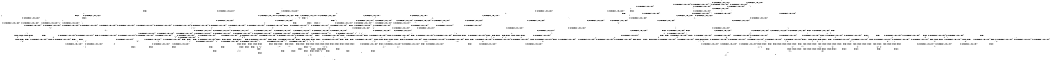 digraph BCG {
size = "7, 10.5";
center = TRUE;
node [shape = circle];
0 [peripheries = 2];
0 -> 1 [label = "EX !0 !ATOMIC_EXCH_BRANCH (1, +0, TRUE, +0, 1, TRUE) !{}"];
0 -> 2 [label = "EX !2 !ATOMIC_EXCH_BRANCH (1, +1, TRUE, +0, 2, TRUE) !{}"];
0 -> 3 [label = "EX !1 !ATOMIC_EXCH_BRANCH (1, +1, TRUE, +0, 3, TRUE) !{}"];
0 -> 4 [label = "EX !0 !ATOMIC_EXCH_BRANCH (1, +0, TRUE, +0, 1, TRUE) !{}"];
0 -> 5 [label = "EX !2 !ATOMIC_EXCH_BRANCH (1, +1, TRUE, +0, 2, TRUE) !{}"];
0 -> 6 [label = "EX !1 !ATOMIC_EXCH_BRANCH (1, +1, TRUE, +0, 3, TRUE) !{}"];
1 -> 7 [label = "EX !2 !ATOMIC_EXCH_BRANCH (1, +1, TRUE, +0, 2, TRUE) !{}"];
2 -> 8 [label = "EX !0 !ATOMIC_EXCH_BRANCH (1, +0, TRUE, +0, 1, FALSE) !{}"];
3 -> 9 [label = "EX !0 !ATOMIC_EXCH_BRANCH (1, +0, TRUE, +0, 1, FALSE) !{}"];
4 -> 1 [label = "EX !0 !ATOMIC_EXCH_BRANCH (1, +0, TRUE, +0, 1, TRUE) !{}"];
4 -> 7 [label = "EX !2 !ATOMIC_EXCH_BRANCH (1, +1, TRUE, +0, 2, TRUE) !{}"];
4 -> 10 [label = "EX !1 !ATOMIC_EXCH_BRANCH (1, +1, TRUE, +0, 3, TRUE) !{}"];
4 -> 4 [label = "EX !0 !ATOMIC_EXCH_BRANCH (1, +0, TRUE, +0, 1, TRUE) !{}"];
4 -> 11 [label = "EX !2 !ATOMIC_EXCH_BRANCH (1, +1, TRUE, +0, 2, TRUE) !{}"];
4 -> 12 [label = "EX !1 !ATOMIC_EXCH_BRANCH (1, +1, TRUE, +0, 3, TRUE) !{}"];
5 -> 8 [label = "EX !0 !ATOMIC_EXCH_BRANCH (1, +0, TRUE, +0, 1, FALSE) !{}"];
5 -> 13 [label = "EX !1 !ATOMIC_EXCH_BRANCH (1, +1, TRUE, +0, 3, FALSE) !{}"];
5 -> 14 [label = "TERMINATE !2"];
5 -> 15 [label = "EX !0 !ATOMIC_EXCH_BRANCH (1, +0, TRUE, +0, 1, FALSE) !{}"];
5 -> 16 [label = "EX !1 !ATOMIC_EXCH_BRANCH (1, +1, TRUE, +0, 3, FALSE) !{}"];
5 -> 17 [label = "TERMINATE !2"];
6 -> 9 [label = "EX !0 !ATOMIC_EXCH_BRANCH (1, +0, TRUE, +0, 1, FALSE) !{}"];
6 -> 18 [label = "EX !2 !ATOMIC_EXCH_BRANCH (1, +1, TRUE, +0, 2, FALSE) !{}"];
6 -> 19 [label = "TERMINATE !1"];
6 -> 20 [label = "EX !0 !ATOMIC_EXCH_BRANCH (1, +0, TRUE, +0, 1, FALSE) !{}"];
6 -> 21 [label = "EX !2 !ATOMIC_EXCH_BRANCH (1, +1, TRUE, +0, 2, FALSE) !{}"];
6 -> 22 [label = "TERMINATE !1"];
7 -> 8 [label = "EX !0 !ATOMIC_EXCH_BRANCH (1, +0, TRUE, +0, 1, FALSE) !{}"];
8 -> 23 [label = "EX !1 !ATOMIC_EXCH_BRANCH (1, +1, TRUE, +0, 3, TRUE) !{}"];
9 -> 23 [label = "EX !2 !ATOMIC_EXCH_BRANCH (1, +1, TRUE, +0, 2, TRUE) !{}"];
10 -> 9 [label = "EX !0 !ATOMIC_EXCH_BRANCH (1, +0, TRUE, +0, 1, FALSE) !{}"];
11 -> 8 [label = "EX !0 !ATOMIC_EXCH_BRANCH (1, +0, TRUE, +0, 1, FALSE) !{}"];
11 -> 24 [label = "EX !1 !ATOMIC_EXCH_BRANCH (1, +1, TRUE, +0, 3, FALSE) !{}"];
11 -> 25 [label = "TERMINATE !2"];
11 -> 15 [label = "EX !0 !ATOMIC_EXCH_BRANCH (1, +0, TRUE, +0, 1, FALSE) !{}"];
11 -> 26 [label = "EX !1 !ATOMIC_EXCH_BRANCH (1, +1, TRUE, +0, 3, FALSE) !{}"];
11 -> 27 [label = "TERMINATE !2"];
12 -> 9 [label = "EX !0 !ATOMIC_EXCH_BRANCH (1, +0, TRUE, +0, 1, FALSE) !{}"];
12 -> 28 [label = "EX !2 !ATOMIC_EXCH_BRANCH (1, +1, TRUE, +0, 2, FALSE) !{}"];
12 -> 29 [label = "TERMINATE !1"];
12 -> 20 [label = "EX !0 !ATOMIC_EXCH_BRANCH (1, +0, TRUE, +0, 1, FALSE) !{}"];
12 -> 30 [label = "EX !2 !ATOMIC_EXCH_BRANCH (1, +1, TRUE, +0, 2, FALSE) !{}"];
12 -> 31 [label = "TERMINATE !1"];
13 -> 32 [label = "EX !1 !ATOMIC_EXCH_BRANCH (1, +0, TRUE, +1, 1, TRUE) !{}"];
14 -> 33 [label = "EX !0 !ATOMIC_EXCH_BRANCH (1, +0, TRUE, +0, 1, FALSE) !{}"];
15 -> 23 [label = "EX !1 !ATOMIC_EXCH_BRANCH (1, +1, TRUE, +0, 3, TRUE) !{}"];
15 -> 34 [label = "TERMINATE !0"];
15 -> 35 [label = "TERMINATE !2"];
15 -> 36 [label = "EX !1 !ATOMIC_EXCH_BRANCH (1, +1, TRUE, +0, 3, TRUE) !{}"];
15 -> 37 [label = "TERMINATE !0"];
15 -> 38 [label = "TERMINATE !2"];
16 -> 32 [label = "EX !1 !ATOMIC_EXCH_BRANCH (1, +0, TRUE, +1, 1, TRUE) !{}"];
16 -> 39 [label = "EX !0 !ATOMIC_EXCH_BRANCH (1, +0, TRUE, +0, 1, FALSE) !{}"];
16 -> 40 [label = "TERMINATE !2"];
16 -> 41 [label = "EX !1 !ATOMIC_EXCH_BRANCH (1, +0, TRUE, +1, 1, TRUE) !{}"];
16 -> 42 [label = "EX !0 !ATOMIC_EXCH_BRANCH (1, +0, TRUE, +0, 1, FALSE) !{}"];
16 -> 43 [label = "TERMINATE !2"];
17 -> 33 [label = "EX !0 !ATOMIC_EXCH_BRANCH (1, +0, TRUE, +0, 1, FALSE) !{}"];
17 -> 44 [label = "EX !1 !ATOMIC_EXCH_BRANCH (1, +1, TRUE, +0, 3, FALSE) !{}"];
17 -> 45 [label = "EX !0 !ATOMIC_EXCH_BRANCH (1, +0, TRUE, +0, 1, FALSE) !{}"];
17 -> 46 [label = "EX !1 !ATOMIC_EXCH_BRANCH (1, +1, TRUE, +0, 3, FALSE) !{}"];
18 -> 47 [label = "EX !0 !ATOMIC_EXCH_BRANCH (1, +0, TRUE, +0, 1, FALSE) !{}"];
19 -> 48 [label = "EX !0 !ATOMIC_EXCH_BRANCH (1, +0, TRUE, +0, 1, FALSE) !{}"];
20 -> 23 [label = "EX !2 !ATOMIC_EXCH_BRANCH (1, +1, TRUE, +0, 2, TRUE) !{}"];
20 -> 49 [label = "TERMINATE !0"];
20 -> 50 [label = "TERMINATE !1"];
20 -> 36 [label = "EX !2 !ATOMIC_EXCH_BRANCH (1, +1, TRUE, +0, 2, TRUE) !{}"];
20 -> 51 [label = "TERMINATE !0"];
20 -> 52 [label = "TERMINATE !1"];
21 -> 47 [label = "EX !0 !ATOMIC_EXCH_BRANCH (1, +0, TRUE, +0, 1, FALSE) !{}"];
21 -> 53 [label = "TERMINATE !2"];
21 -> 54 [label = "TERMINATE !1"];
21 -> 55 [label = "EX !0 !ATOMIC_EXCH_BRANCH (1, +0, TRUE, +0, 1, FALSE) !{}"];
21 -> 56 [label = "TERMINATE !2"];
21 -> 57 [label = "TERMINATE !1"];
22 -> 48 [label = "EX !0 !ATOMIC_EXCH_BRANCH (1, +0, TRUE, +0, 1, FALSE) !{}"];
22 -> 58 [label = "EX !2 !ATOMIC_EXCH_BRANCH (1, +1, TRUE, +0, 2, FALSE) !{}"];
22 -> 59 [label = "EX !0 !ATOMIC_EXCH_BRANCH (1, +0, TRUE, +0, 1, FALSE) !{}"];
22 -> 60 [label = "EX !2 !ATOMIC_EXCH_BRANCH (1, +1, TRUE, +0, 2, FALSE) !{}"];
23 -> 61 [label = "TERMINATE !0"];
24 -> 39 [label = "EX !0 !ATOMIC_EXCH_BRANCH (1, +0, TRUE, +0, 1, FALSE) !{}"];
25 -> 62 [label = "EX !1 !ATOMIC_EXCH_BRANCH (1, +1, TRUE, +0, 3, FALSE) !{}"];
26 -> 39 [label = "EX !0 !ATOMIC_EXCH_BRANCH (1, +0, TRUE, +0, 1, FALSE) !{}"];
26 -> 63 [label = "EX !1 !ATOMIC_EXCH_BRANCH (1, +0, TRUE, +1, 1, TRUE) !{}"];
26 -> 64 [label = "TERMINATE !2"];
26 -> 42 [label = "EX !0 !ATOMIC_EXCH_BRANCH (1, +0, TRUE, +0, 1, FALSE) !{}"];
26 -> 65 [label = "EX !1 !ATOMIC_EXCH_BRANCH (1, +0, TRUE, +1, 1, TRUE) !{}"];
26 -> 66 [label = "TERMINATE !2"];
27 -> 62 [label = "EX !1 !ATOMIC_EXCH_BRANCH (1, +1, TRUE, +0, 3, FALSE) !{}"];
27 -> 33 [label = "EX !0 !ATOMIC_EXCH_BRANCH (1, +0, TRUE, +0, 1, FALSE) !{}"];
27 -> 67 [label = "EX !1 !ATOMIC_EXCH_BRANCH (1, +1, TRUE, +0, 3, FALSE) !{}"];
27 -> 45 [label = "EX !0 !ATOMIC_EXCH_BRANCH (1, +0, TRUE, +0, 1, FALSE) !{}"];
28 -> 47 [label = "EX !0 !ATOMIC_EXCH_BRANCH (1, +0, TRUE, +0, 1, FALSE) !{}"];
29 -> 68 [label = "EX !2 !ATOMIC_EXCH_BRANCH (1, +1, TRUE, +0, 2, FALSE) !{}"];
30 -> 47 [label = "EX !0 !ATOMIC_EXCH_BRANCH (1, +0, TRUE, +0, 1, FALSE) !{}"];
30 -> 69 [label = "TERMINATE !2"];
30 -> 70 [label = "TERMINATE !1"];
30 -> 55 [label = "EX !0 !ATOMIC_EXCH_BRANCH (1, +0, TRUE, +0, 1, FALSE) !{}"];
30 -> 71 [label = "TERMINATE !2"];
30 -> 72 [label = "TERMINATE !1"];
31 -> 68 [label = "EX !2 !ATOMIC_EXCH_BRANCH (1, +1, TRUE, +0, 2, FALSE) !{}"];
31 -> 48 [label = "EX !0 !ATOMIC_EXCH_BRANCH (1, +0, TRUE, +0, 1, FALSE) !{}"];
31 -> 73 [label = "EX !2 !ATOMIC_EXCH_BRANCH (1, +1, TRUE, +0, 2, FALSE) !{}"];
31 -> 59 [label = "EX !0 !ATOMIC_EXCH_BRANCH (1, +0, TRUE, +0, 1, FALSE) !{}"];
32 -> 74 [label = "EX !1 !ATOMIC_EXCH_BRANCH (1, +1, TRUE, +0, 3, TRUE) !{}"];
33 -> 75 [label = "EX !1 !ATOMIC_EXCH_BRANCH (1, +1, TRUE, +0, 3, TRUE) !{}"];
34 -> 76 [label = "EX !1 !ATOMIC_EXCH_BRANCH (1, +1, TRUE, +0, 3, TRUE) !{}"];
35 -> 75 [label = "EX !1 !ATOMIC_EXCH_BRANCH (1, +1, TRUE, +0, 3, TRUE) !{}"];
36 -> 61 [label = "TERMINATE !0"];
36 -> 77 [label = "TERMINATE !2"];
36 -> 78 [label = "TERMINATE !1"];
36 -> 79 [label = "TERMINATE !0"];
36 -> 80 [label = "TERMINATE !2"];
36 -> 81 [label = "TERMINATE !1"];
37 -> 76 [label = "EX !1 !ATOMIC_EXCH_BRANCH (1, +1, TRUE, +0, 3, TRUE) !{}"];
37 -> 82 [label = "TERMINATE !2"];
37 -> 83 [label = "EX !1 !ATOMIC_EXCH_BRANCH (1, +1, TRUE, +0, 3, TRUE) !{}"];
37 -> 84 [label = "TERMINATE !2"];
38 -> 75 [label = "EX !1 !ATOMIC_EXCH_BRANCH (1, +1, TRUE, +0, 3, TRUE) !{}"];
38 -> 82 [label = "TERMINATE !0"];
38 -> 85 [label = "EX !1 !ATOMIC_EXCH_BRANCH (1, +1, TRUE, +0, 3, TRUE) !{}"];
38 -> 84 [label = "TERMINATE !0"];
39 -> 86 [label = "EX !1 !ATOMIC_EXCH_BRANCH (1, +0, TRUE, +1, 1, FALSE) !{}"];
40 -> 87 [label = "EX !0 !ATOMIC_EXCH_BRANCH (1, +0, TRUE, +0, 1, FALSE) !{}"];
41 -> 74 [label = "EX !1 !ATOMIC_EXCH_BRANCH (1, +1, TRUE, +0, 3, TRUE) !{}"];
41 -> 88 [label = "EX !0 !ATOMIC_EXCH_BRANCH (1, +0, TRUE, +0, 1, TRUE) !{}"];
41 -> 89 [label = "TERMINATE !2"];
41 -> 90 [label = "EX !1 !ATOMIC_EXCH_BRANCH (1, +1, TRUE, +0, 3, TRUE) !{}"];
41 -> 91 [label = "EX !0 !ATOMIC_EXCH_BRANCH (1, +0, TRUE, +0, 1, TRUE) !{}"];
41 -> 92 [label = "TERMINATE !2"];
42 -> 86 [label = "EX !1 !ATOMIC_EXCH_BRANCH (1, +0, TRUE, +1, 1, FALSE) !{}"];
42 -> 93 [label = "TERMINATE !0"];
42 -> 94 [label = "TERMINATE !2"];
42 -> 95 [label = "EX !1 !ATOMIC_EXCH_BRANCH (1, +0, TRUE, +1, 1, FALSE) !{}"];
42 -> 96 [label = "TERMINATE !0"];
42 -> 97 [label = "TERMINATE !2"];
43 -> 87 [label = "EX !0 !ATOMIC_EXCH_BRANCH (1, +0, TRUE, +0, 1, FALSE) !{}"];
43 -> 98 [label = "EX !1 !ATOMIC_EXCH_BRANCH (1, +0, TRUE, +1, 1, TRUE) !{}"];
43 -> 99 [label = "EX !0 !ATOMIC_EXCH_BRANCH (1, +0, TRUE, +0, 1, FALSE) !{}"];
43 -> 100 [label = "EX !1 !ATOMIC_EXCH_BRANCH (1, +0, TRUE, +1, 1, TRUE) !{}"];
44 -> 98 [label = "EX !1 !ATOMIC_EXCH_BRANCH (1, +0, TRUE, +1, 1, TRUE) !{}"];
45 -> 75 [label = "EX !1 !ATOMIC_EXCH_BRANCH (1, +1, TRUE, +0, 3, TRUE) !{}"];
45 -> 82 [label = "TERMINATE !0"];
45 -> 85 [label = "EX !1 !ATOMIC_EXCH_BRANCH (1, +1, TRUE, +0, 3, TRUE) !{}"];
45 -> 84 [label = "TERMINATE !0"];
46 -> 98 [label = "EX !1 !ATOMIC_EXCH_BRANCH (1, +0, TRUE, +1, 1, TRUE) !{}"];
46 -> 87 [label = "EX !0 !ATOMIC_EXCH_BRANCH (1, +0, TRUE, +0, 1, FALSE) !{}"];
46 -> 100 [label = "EX !1 !ATOMIC_EXCH_BRANCH (1, +0, TRUE, +1, 1, TRUE) !{}"];
46 -> 99 [label = "EX !0 !ATOMIC_EXCH_BRANCH (1, +0, TRUE, +0, 1, FALSE) !{}"];
47 -> 101 [label = "TERMINATE !0"];
48 -> 102 [label = "EX !2 !ATOMIC_EXCH_BRANCH (1, +1, TRUE, +0, 2, TRUE) !{}"];
49 -> 76 [label = "EX !2 !ATOMIC_EXCH_BRANCH (1, +1, TRUE, +0, 2, TRUE) !{}"];
50 -> 102 [label = "EX !2 !ATOMIC_EXCH_BRANCH (1, +1, TRUE, +0, 2, TRUE) !{}"];
51 -> 76 [label = "EX !2 !ATOMIC_EXCH_BRANCH (1, +1, TRUE, +0, 2, TRUE) !{}"];
51 -> 103 [label = "TERMINATE !1"];
51 -> 83 [label = "EX !2 !ATOMIC_EXCH_BRANCH (1, +1, TRUE, +0, 2, TRUE) !{}"];
51 -> 104 [label = "TERMINATE !1"];
52 -> 102 [label = "EX !2 !ATOMIC_EXCH_BRANCH (1, +1, TRUE, +0, 2, TRUE) !{}"];
52 -> 103 [label = "TERMINATE !0"];
52 -> 105 [label = "EX !2 !ATOMIC_EXCH_BRANCH (1, +1, TRUE, +0, 2, TRUE) !{}"];
52 -> 104 [label = "TERMINATE !0"];
53 -> 106 [label = "EX !0 !ATOMIC_EXCH_BRANCH (1, +0, TRUE, +0, 1, FALSE) !{}"];
54 -> 107 [label = "EX !0 !ATOMIC_EXCH_BRANCH (1, +0, TRUE, +0, 1, FALSE) !{}"];
55 -> 101 [label = "TERMINATE !0"];
55 -> 108 [label = "TERMINATE !2"];
55 -> 109 [label = "TERMINATE !1"];
55 -> 110 [label = "TERMINATE !0"];
55 -> 111 [label = "TERMINATE !2"];
55 -> 112 [label = "TERMINATE !1"];
56 -> 106 [label = "EX !0 !ATOMIC_EXCH_BRANCH (1, +0, TRUE, +0, 1, FALSE) !{}"];
56 -> 113 [label = "TERMINATE !1"];
56 -> 114 [label = "EX !0 !ATOMIC_EXCH_BRANCH (1, +0, TRUE, +0, 1, FALSE) !{}"];
56 -> 115 [label = "TERMINATE !1"];
57 -> 107 [label = "EX !0 !ATOMIC_EXCH_BRANCH (1, +0, TRUE, +0, 1, FALSE) !{}"];
57 -> 113 [label = "TERMINATE !2"];
57 -> 116 [label = "EX !0 !ATOMIC_EXCH_BRANCH (1, +0, TRUE, +0, 1, FALSE) !{}"];
57 -> 115 [label = "TERMINATE !2"];
58 -> 107 [label = "EX !0 !ATOMIC_EXCH_BRANCH (1, +0, TRUE, +0, 1, FALSE) !{}"];
59 -> 102 [label = "EX !2 !ATOMIC_EXCH_BRANCH (1, +1, TRUE, +0, 2, TRUE) !{}"];
59 -> 103 [label = "TERMINATE !0"];
59 -> 105 [label = "EX !2 !ATOMIC_EXCH_BRANCH (1, +1, TRUE, +0, 2, TRUE) !{}"];
59 -> 104 [label = "TERMINATE !0"];
60 -> 107 [label = "EX !0 !ATOMIC_EXCH_BRANCH (1, +0, TRUE, +0, 1, FALSE) !{}"];
60 -> 113 [label = "TERMINATE !2"];
60 -> 116 [label = "EX !0 !ATOMIC_EXCH_BRANCH (1, +0, TRUE, +0, 1, FALSE) !{}"];
60 -> 115 [label = "TERMINATE !2"];
61 -> 117 [label = "TERMINATE !2"];
62 -> 87 [label = "EX !0 !ATOMIC_EXCH_BRANCH (1, +0, TRUE, +0, 1, FALSE) !{}"];
63 -> 88 [label = "EX !0 !ATOMIC_EXCH_BRANCH (1, +0, TRUE, +0, 1, TRUE) !{}"];
64 -> 87 [label = "EX !0 !ATOMIC_EXCH_BRANCH (1, +0, TRUE, +0, 1, FALSE) !{}"];
65 -> 88 [label = "EX !0 !ATOMIC_EXCH_BRANCH (1, +0, TRUE, +0, 1, TRUE) !{}"];
65 -> 118 [label = "EX !1 !ATOMIC_EXCH_BRANCH (1, +1, TRUE, +0, 3, TRUE) !{}"];
65 -> 119 [label = "TERMINATE !2"];
65 -> 91 [label = "EX !0 !ATOMIC_EXCH_BRANCH (1, +0, TRUE, +0, 1, TRUE) !{}"];
65 -> 120 [label = "EX !1 !ATOMIC_EXCH_BRANCH (1, +1, TRUE, +0, 3, TRUE) !{}"];
65 -> 121 [label = "TERMINATE !2"];
66 -> 87 [label = "EX !0 !ATOMIC_EXCH_BRANCH (1, +0, TRUE, +0, 1, FALSE) !{}"];
66 -> 122 [label = "EX !1 !ATOMIC_EXCH_BRANCH (1, +0, TRUE, +1, 1, TRUE) !{}"];
66 -> 99 [label = "EX !0 !ATOMIC_EXCH_BRANCH (1, +0, TRUE, +0, 1, FALSE) !{}"];
66 -> 123 [label = "EX !1 !ATOMIC_EXCH_BRANCH (1, +0, TRUE, +1, 1, TRUE) !{}"];
67 -> 87 [label = "EX !0 !ATOMIC_EXCH_BRANCH (1, +0, TRUE, +0, 1, FALSE) !{}"];
67 -> 122 [label = "EX !1 !ATOMIC_EXCH_BRANCH (1, +0, TRUE, +1, 1, TRUE) !{}"];
67 -> 99 [label = "EX !0 !ATOMIC_EXCH_BRANCH (1, +0, TRUE, +0, 1, FALSE) !{}"];
67 -> 123 [label = "EX !1 !ATOMIC_EXCH_BRANCH (1, +0, TRUE, +1, 1, TRUE) !{}"];
68 -> 107 [label = "EX !0 !ATOMIC_EXCH_BRANCH (1, +0, TRUE, +0, 1, FALSE) !{}"];
69 -> 124 [label = "TERMINATE !1"];
70 -> 124 [label = "TERMINATE !2"];
71 -> 124 [label = "TERMINATE !1"];
71 -> 106 [label = "EX !0 !ATOMIC_EXCH_BRANCH (1, +0, TRUE, +0, 1, FALSE) !{}"];
71 -> 125 [label = "TERMINATE !1"];
71 -> 114 [label = "EX !0 !ATOMIC_EXCH_BRANCH (1, +0, TRUE, +0, 1, FALSE) !{}"];
72 -> 124 [label = "TERMINATE !2"];
72 -> 107 [label = "EX !0 !ATOMIC_EXCH_BRANCH (1, +0, TRUE, +0, 1, FALSE) !{}"];
72 -> 125 [label = "TERMINATE !2"];
72 -> 116 [label = "EX !0 !ATOMIC_EXCH_BRANCH (1, +0, TRUE, +0, 1, FALSE) !{}"];
73 -> 107 [label = "EX !0 !ATOMIC_EXCH_BRANCH (1, +0, TRUE, +0, 1, FALSE) !{}"];
73 -> 124 [label = "TERMINATE !2"];
73 -> 116 [label = "EX !0 !ATOMIC_EXCH_BRANCH (1, +0, TRUE, +0, 1, FALSE) !{}"];
73 -> 125 [label = "TERMINATE !2"];
74 -> 47 [label = "EX !0 !ATOMIC_EXCH_BRANCH (1, +0, TRUE, +0, 1, FALSE) !{}"];
75 -> 117 [label = "TERMINATE !0"];
76 -> 117 [label = "TERMINATE !2"];
77 -> 117 [label = "TERMINATE !0"];
78 -> 126 [label = "TERMINATE !0"];
79 -> 117 [label = "TERMINATE !2"];
79 -> 126 [label = "TERMINATE !1"];
79 -> 127 [label = "TERMINATE !2"];
79 -> 128 [label = "TERMINATE !1"];
80 -> 117 [label = "TERMINATE !0"];
80 -> 129 [label = "TERMINATE !1"];
80 -> 127 [label = "TERMINATE !0"];
80 -> 130 [label = "TERMINATE !1"];
81 -> 126 [label = "TERMINATE !0"];
81 -> 129 [label = "TERMINATE !2"];
81 -> 128 [label = "TERMINATE !0"];
81 -> 130 [label = "TERMINATE !2"];
82 -> 131 [label = "EX !1 !ATOMIC_EXCH_BRANCH (1, +1, TRUE, +0, 3, TRUE) !{}"];
83 -> 117 [label = "TERMINATE !2"];
83 -> 126 [label = "TERMINATE !1"];
83 -> 127 [label = "TERMINATE !2"];
83 -> 128 [label = "TERMINATE !1"];
84 -> 131 [label = "EX !1 !ATOMIC_EXCH_BRANCH (1, +1, TRUE, +0, 3, TRUE) !{}"];
84 -> 132 [label = "EX !1 !ATOMIC_EXCH_BRANCH (1, +1, TRUE, +0, 3, TRUE) !{}"];
85 -> 117 [label = "TERMINATE !0"];
85 -> 129 [label = "TERMINATE !1"];
85 -> 127 [label = "TERMINATE !0"];
85 -> 130 [label = "TERMINATE !1"];
86 -> 101 [label = "TERMINATE !0"];
87 -> 133 [label = "EX !1 !ATOMIC_EXCH_BRANCH (1, +0, TRUE, +1, 1, FALSE) !{}"];
88 -> 118 [label = "EX !1 !ATOMIC_EXCH_BRANCH (1, +1, TRUE, +0, 3, TRUE) !{}"];
89 -> 134 [label = "EX !0 !ATOMIC_EXCH_BRANCH (1, +0, TRUE, +0, 1, TRUE) !{}"];
90 -> 47 [label = "EX !0 !ATOMIC_EXCH_BRANCH (1, +0, TRUE, +0, 1, FALSE) !{}"];
90 -> 53 [label = "TERMINATE !2"];
90 -> 54 [label = "TERMINATE !1"];
90 -> 55 [label = "EX !0 !ATOMIC_EXCH_BRANCH (1, +0, TRUE, +0, 1, FALSE) !{}"];
90 -> 56 [label = "TERMINATE !2"];
90 -> 57 [label = "TERMINATE !1"];
91 -> 88 [label = "EX !0 !ATOMIC_EXCH_BRANCH (1, +0, TRUE, +0, 1, TRUE) !{}"];
91 -> 118 [label = "EX !1 !ATOMIC_EXCH_BRANCH (1, +1, TRUE, +0, 3, TRUE) !{}"];
91 -> 119 [label = "TERMINATE !2"];
91 -> 91 [label = "EX !0 !ATOMIC_EXCH_BRANCH (1, +0, TRUE, +0, 1, TRUE) !{}"];
91 -> 120 [label = "EX !1 !ATOMIC_EXCH_BRANCH (1, +1, TRUE, +0, 3, TRUE) !{}"];
91 -> 121 [label = "TERMINATE !2"];
92 -> 134 [label = "EX !0 !ATOMIC_EXCH_BRANCH (1, +0, TRUE, +0, 1, TRUE) !{}"];
92 -> 135 [label = "EX !1 !ATOMIC_EXCH_BRANCH (1, +1, TRUE, +0, 3, TRUE) !{}"];
92 -> 136 [label = "EX !0 !ATOMIC_EXCH_BRANCH (1, +0, TRUE, +0, 1, TRUE) !{}"];
92 -> 137 [label = "EX !1 !ATOMIC_EXCH_BRANCH (1, +1, TRUE, +0, 3, TRUE) !{}"];
93 -> 138 [label = "TERMINATE !2"];
94 -> 138 [label = "TERMINATE !0"];
95 -> 101 [label = "TERMINATE !0"];
95 -> 108 [label = "TERMINATE !2"];
95 -> 109 [label = "TERMINATE !1"];
95 -> 110 [label = "TERMINATE !0"];
95 -> 111 [label = "TERMINATE !2"];
95 -> 112 [label = "TERMINATE !1"];
96 -> 138 [label = "TERMINATE !2"];
96 -> 139 [label = "EX !1 !ATOMIC_EXCH_BRANCH (1, +0, TRUE, +1, 1, FALSE) !{}"];
96 -> 140 [label = "TERMINATE !2"];
96 -> 141 [label = "EX !1 !ATOMIC_EXCH_BRANCH (1, +0, TRUE, +1, 1, FALSE) !{}"];
97 -> 138 [label = "TERMINATE !0"];
97 -> 133 [label = "EX !1 !ATOMIC_EXCH_BRANCH (1, +0, TRUE, +1, 1, FALSE) !{}"];
97 -> 140 [label = "TERMINATE !0"];
97 -> 142 [label = "EX !1 !ATOMIC_EXCH_BRANCH (1, +0, TRUE, +1, 1, FALSE) !{}"];
98 -> 135 [label = "EX !1 !ATOMIC_EXCH_BRANCH (1, +1, TRUE, +0, 3, TRUE) !{}"];
99 -> 133 [label = "EX !1 !ATOMIC_EXCH_BRANCH (1, +0, TRUE, +1, 1, FALSE) !{}"];
99 -> 138 [label = "TERMINATE !0"];
99 -> 142 [label = "EX !1 !ATOMIC_EXCH_BRANCH (1, +0, TRUE, +1, 1, FALSE) !{}"];
99 -> 140 [label = "TERMINATE !0"];
100 -> 135 [label = "EX !1 !ATOMIC_EXCH_BRANCH (1, +1, TRUE, +0, 3, TRUE) !{}"];
100 -> 134 [label = "EX !0 !ATOMIC_EXCH_BRANCH (1, +0, TRUE, +0, 1, TRUE) !{}"];
100 -> 137 [label = "EX !1 !ATOMIC_EXCH_BRANCH (1, +1, TRUE, +0, 3, TRUE) !{}"];
100 -> 136 [label = "EX !0 !ATOMIC_EXCH_BRANCH (1, +0, TRUE, +0, 1, TRUE) !{}"];
101 -> 143 [label = "TERMINATE !2"];
102 -> 126 [label = "TERMINATE !0"];
103 -> 144 [label = "EX !2 !ATOMIC_EXCH_BRANCH (1, +1, TRUE, +0, 2, TRUE) !{}"];
104 -> 144 [label = "EX !2 !ATOMIC_EXCH_BRANCH (1, +1, TRUE, +0, 2, TRUE) !{}"];
104 -> 145 [label = "EX !2 !ATOMIC_EXCH_BRANCH (1, +1, TRUE, +0, 2, TRUE) !{}"];
105 -> 126 [label = "TERMINATE !0"];
105 -> 129 [label = "TERMINATE !2"];
105 -> 128 [label = "TERMINATE !0"];
105 -> 130 [label = "TERMINATE !2"];
106 -> 143 [label = "TERMINATE !0"];
107 -> 146 [label = "TERMINATE !0"];
108 -> 143 [label = "TERMINATE !0"];
109 -> 146 [label = "TERMINATE !0"];
110 -> 143 [label = "TERMINATE !2"];
110 -> 146 [label = "TERMINATE !1"];
110 -> 147 [label = "TERMINATE !2"];
110 -> 148 [label = "TERMINATE !1"];
111 -> 143 [label = "TERMINATE !0"];
111 -> 149 [label = "TERMINATE !1"];
111 -> 147 [label = "TERMINATE !0"];
111 -> 150 [label = "TERMINATE !1"];
112 -> 146 [label = "TERMINATE !0"];
112 -> 149 [label = "TERMINATE !2"];
112 -> 148 [label = "TERMINATE !0"];
112 -> 150 [label = "TERMINATE !2"];
113 -> 151 [label = "EX !0 !ATOMIC_EXCH_BRANCH (1, +0, TRUE, +0, 1, FALSE) !{}"];
114 -> 143 [label = "TERMINATE !0"];
114 -> 149 [label = "TERMINATE !1"];
114 -> 147 [label = "TERMINATE !0"];
114 -> 150 [label = "TERMINATE !1"];
115 -> 151 [label = "EX !0 !ATOMIC_EXCH_BRANCH (1, +0, TRUE, +0, 1, FALSE) !{}"];
115 -> 152 [label = "EX !0 !ATOMIC_EXCH_BRANCH (1, +0, TRUE, +0, 1, FALSE) !{}"];
116 -> 146 [label = "TERMINATE !0"];
116 -> 149 [label = "TERMINATE !2"];
116 -> 148 [label = "TERMINATE !0"];
116 -> 150 [label = "TERMINATE !2"];
117 -> 153 [label = "TERMINATE !1"];
118 -> 47 [label = "EX !0 !ATOMIC_EXCH_BRANCH (1, +0, TRUE, +0, 1, FALSE) !{}"];
119 -> 134 [label = "EX !0 !ATOMIC_EXCH_BRANCH (1, +0, TRUE, +0, 1, TRUE) !{}"];
120 -> 47 [label = "EX !0 !ATOMIC_EXCH_BRANCH (1, +0, TRUE, +0, 1, FALSE) !{}"];
120 -> 69 [label = "TERMINATE !2"];
120 -> 70 [label = "TERMINATE !1"];
120 -> 55 [label = "EX !0 !ATOMIC_EXCH_BRANCH (1, +0, TRUE, +0, 1, FALSE) !{}"];
120 -> 71 [label = "TERMINATE !2"];
120 -> 72 [label = "TERMINATE !1"];
121 -> 134 [label = "EX !0 !ATOMIC_EXCH_BRANCH (1, +0, TRUE, +0, 1, TRUE) !{}"];
121 -> 154 [label = "EX !1 !ATOMIC_EXCH_BRANCH (1, +1, TRUE, +0, 3, TRUE) !{}"];
121 -> 136 [label = "EX !0 !ATOMIC_EXCH_BRANCH (1, +0, TRUE, +0, 1, TRUE) !{}"];
121 -> 155 [label = "EX !1 !ATOMIC_EXCH_BRANCH (1, +1, TRUE, +0, 3, TRUE) !{}"];
122 -> 134 [label = "EX !0 !ATOMIC_EXCH_BRANCH (1, +0, TRUE, +0, 1, TRUE) !{}"];
123 -> 134 [label = "EX !0 !ATOMIC_EXCH_BRANCH (1, +0, TRUE, +0, 1, TRUE) !{}"];
123 -> 154 [label = "EX !1 !ATOMIC_EXCH_BRANCH (1, +1, TRUE, +0, 3, TRUE) !{}"];
123 -> 136 [label = "EX !0 !ATOMIC_EXCH_BRANCH (1, +0, TRUE, +0, 1, TRUE) !{}"];
123 -> 155 [label = "EX !1 !ATOMIC_EXCH_BRANCH (1, +1, TRUE, +0, 3, TRUE) !{}"];
124 -> 151 [label = "EX !0 !ATOMIC_EXCH_BRANCH (1, +0, TRUE, +0, 1, FALSE) !{}"];
125 -> 151 [label = "EX !0 !ATOMIC_EXCH_BRANCH (1, +0, TRUE, +0, 1, FALSE) !{}"];
125 -> 152 [label = "EX !0 !ATOMIC_EXCH_BRANCH (1, +0, TRUE, +0, 1, FALSE) !{}"];
126 -> 153 [label = "TERMINATE !2"];
127 -> 153 [label = "TERMINATE !1"];
127 -> 156 [label = "TERMINATE !1"];
128 -> 153 [label = "TERMINATE !2"];
128 -> 156 [label = "TERMINATE !2"];
129 -> 153 [label = "TERMINATE !0"];
130 -> 153 [label = "TERMINATE !0"];
130 -> 156 [label = "TERMINATE !0"];
131 -> 153 [label = "TERMINATE !1"];
132 -> 153 [label = "TERMINATE !1"];
132 -> 156 [label = "TERMINATE !1"];
133 -> 143 [label = "TERMINATE !0"];
134 -> 154 [label = "EX !1 !ATOMIC_EXCH_BRANCH (1, +1, TRUE, +0, 3, TRUE) !{}"];
135 -> 106 [label = "EX !0 !ATOMIC_EXCH_BRANCH (1, +0, TRUE, +0, 1, FALSE) !{}"];
136 -> 134 [label = "EX !0 !ATOMIC_EXCH_BRANCH (1, +0, TRUE, +0, 1, TRUE) !{}"];
136 -> 154 [label = "EX !1 !ATOMIC_EXCH_BRANCH (1, +1, TRUE, +0, 3, TRUE) !{}"];
136 -> 136 [label = "EX !0 !ATOMIC_EXCH_BRANCH (1, +0, TRUE, +0, 1, TRUE) !{}"];
136 -> 155 [label = "EX !1 !ATOMIC_EXCH_BRANCH (1, +1, TRUE, +0, 3, TRUE) !{}"];
137 -> 106 [label = "EX !0 !ATOMIC_EXCH_BRANCH (1, +0, TRUE, +0, 1, FALSE) !{}"];
137 -> 113 [label = "TERMINATE !1"];
137 -> 114 [label = "EX !0 !ATOMIC_EXCH_BRANCH (1, +0, TRUE, +0, 1, FALSE) !{}"];
137 -> 115 [label = "TERMINATE !1"];
138 -> 157 [label = "EX !1 !ATOMIC_EXCH_BRANCH (1, +0, TRUE, +1, 1, FALSE) !{}"];
139 -> 143 [label = "TERMINATE !2"];
140 -> 157 [label = "EX !1 !ATOMIC_EXCH_BRANCH (1, +0, TRUE, +1, 1, FALSE) !{}"];
140 -> 158 [label = "EX !1 !ATOMIC_EXCH_BRANCH (1, +0, TRUE, +1, 1, FALSE) !{}"];
141 -> 143 [label = "TERMINATE !2"];
141 -> 146 [label = "TERMINATE !1"];
141 -> 147 [label = "TERMINATE !2"];
141 -> 148 [label = "TERMINATE !1"];
142 -> 143 [label = "TERMINATE !0"];
142 -> 149 [label = "TERMINATE !1"];
142 -> 147 [label = "TERMINATE !0"];
142 -> 150 [label = "TERMINATE !1"];
143 -> 159 [label = "TERMINATE !1"];
144 -> 153 [label = "TERMINATE !2"];
145 -> 153 [label = "TERMINATE !2"];
145 -> 156 [label = "TERMINATE !2"];
146 -> 159 [label = "TERMINATE !2"];
147 -> 159 [label = "TERMINATE !1"];
147 -> 160 [label = "TERMINATE !1"];
148 -> 159 [label = "TERMINATE !2"];
148 -> 160 [label = "TERMINATE !2"];
149 -> 159 [label = "TERMINATE !0"];
150 -> 159 [label = "TERMINATE !0"];
150 -> 160 [label = "TERMINATE !0"];
151 -> 159 [label = "TERMINATE !0"];
152 -> 159 [label = "TERMINATE !0"];
152 -> 160 [label = "TERMINATE !0"];
153 -> 161 [label = "exit"];
154 -> 106 [label = "EX !0 !ATOMIC_EXCH_BRANCH (1, +0, TRUE, +0, 1, FALSE) !{}"];
155 -> 106 [label = "EX !0 !ATOMIC_EXCH_BRANCH (1, +0, TRUE, +0, 1, FALSE) !{}"];
155 -> 124 [label = "TERMINATE !1"];
155 -> 114 [label = "EX !0 !ATOMIC_EXCH_BRANCH (1, +0, TRUE, +0, 1, FALSE) !{}"];
155 -> 125 [label = "TERMINATE !1"];
156 -> 162 [label = "exit"];
157 -> 159 [label = "TERMINATE !1"];
158 -> 159 [label = "TERMINATE !1"];
158 -> 160 [label = "TERMINATE !1"];
159 -> 161 [label = "exit"];
160 -> 162 [label = "exit"];
}
